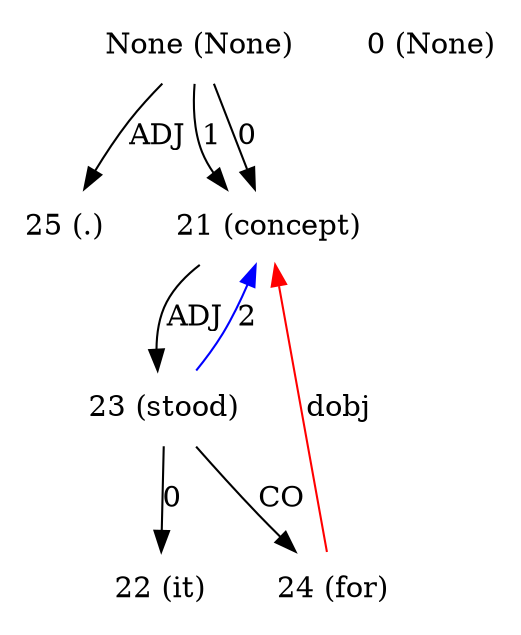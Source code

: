 digraph G{
edge [dir=forward]
node [shape=plaintext]

None [label="None (None)"]
None -> 25 [label="ADJ"]
None [label="None (None)"]
None -> 21 [label="1"]
None [label="None (None)"]
None -> 21 [label="0"]
0 [label="0 (None)"]
21 [label="21 (concept)"]
21 -> 23 [label="ADJ"]
24 -> 21 [label="dobj", color="red"]
22 [label="22 (it)"]
23 [label="23 (stood)"]
23 -> 22 [label="0"]
23 -> 21 [label="2", color="blue"]
23 -> 24 [label="CO"]
24 [label="24 (for)"]
25 [label="25 (.)"]
}

